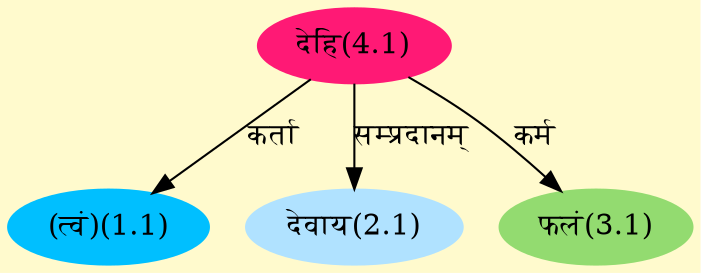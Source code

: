 digraph G{
rankdir=BT;
 compound=true;
 bgcolor="lemonchiffon1";
Node1_1 [style=filled, color="#00BFFF" label = "(त्वं)(1.1)"]
Node4_1 [style=filled, color="#FF1975" label = "देहि(4.1)"]
Node2_1 [style=filled, color="#B0E2FF" label = "देवाय(2.1)"]
Node3_1 [style=filled, color="#93DB70" label = "फलं(3.1)"]
/* Start of Relations section */

Node1_1 -> Node4_1 [  label="कर्ता"  dir="back" ]
Node2_1 -> Node4_1 [  label="सम्प्रदानम्"  dir="back" ]
Node3_1 -> Node4_1 [  label="कर्म"  dir="back" ]
}

